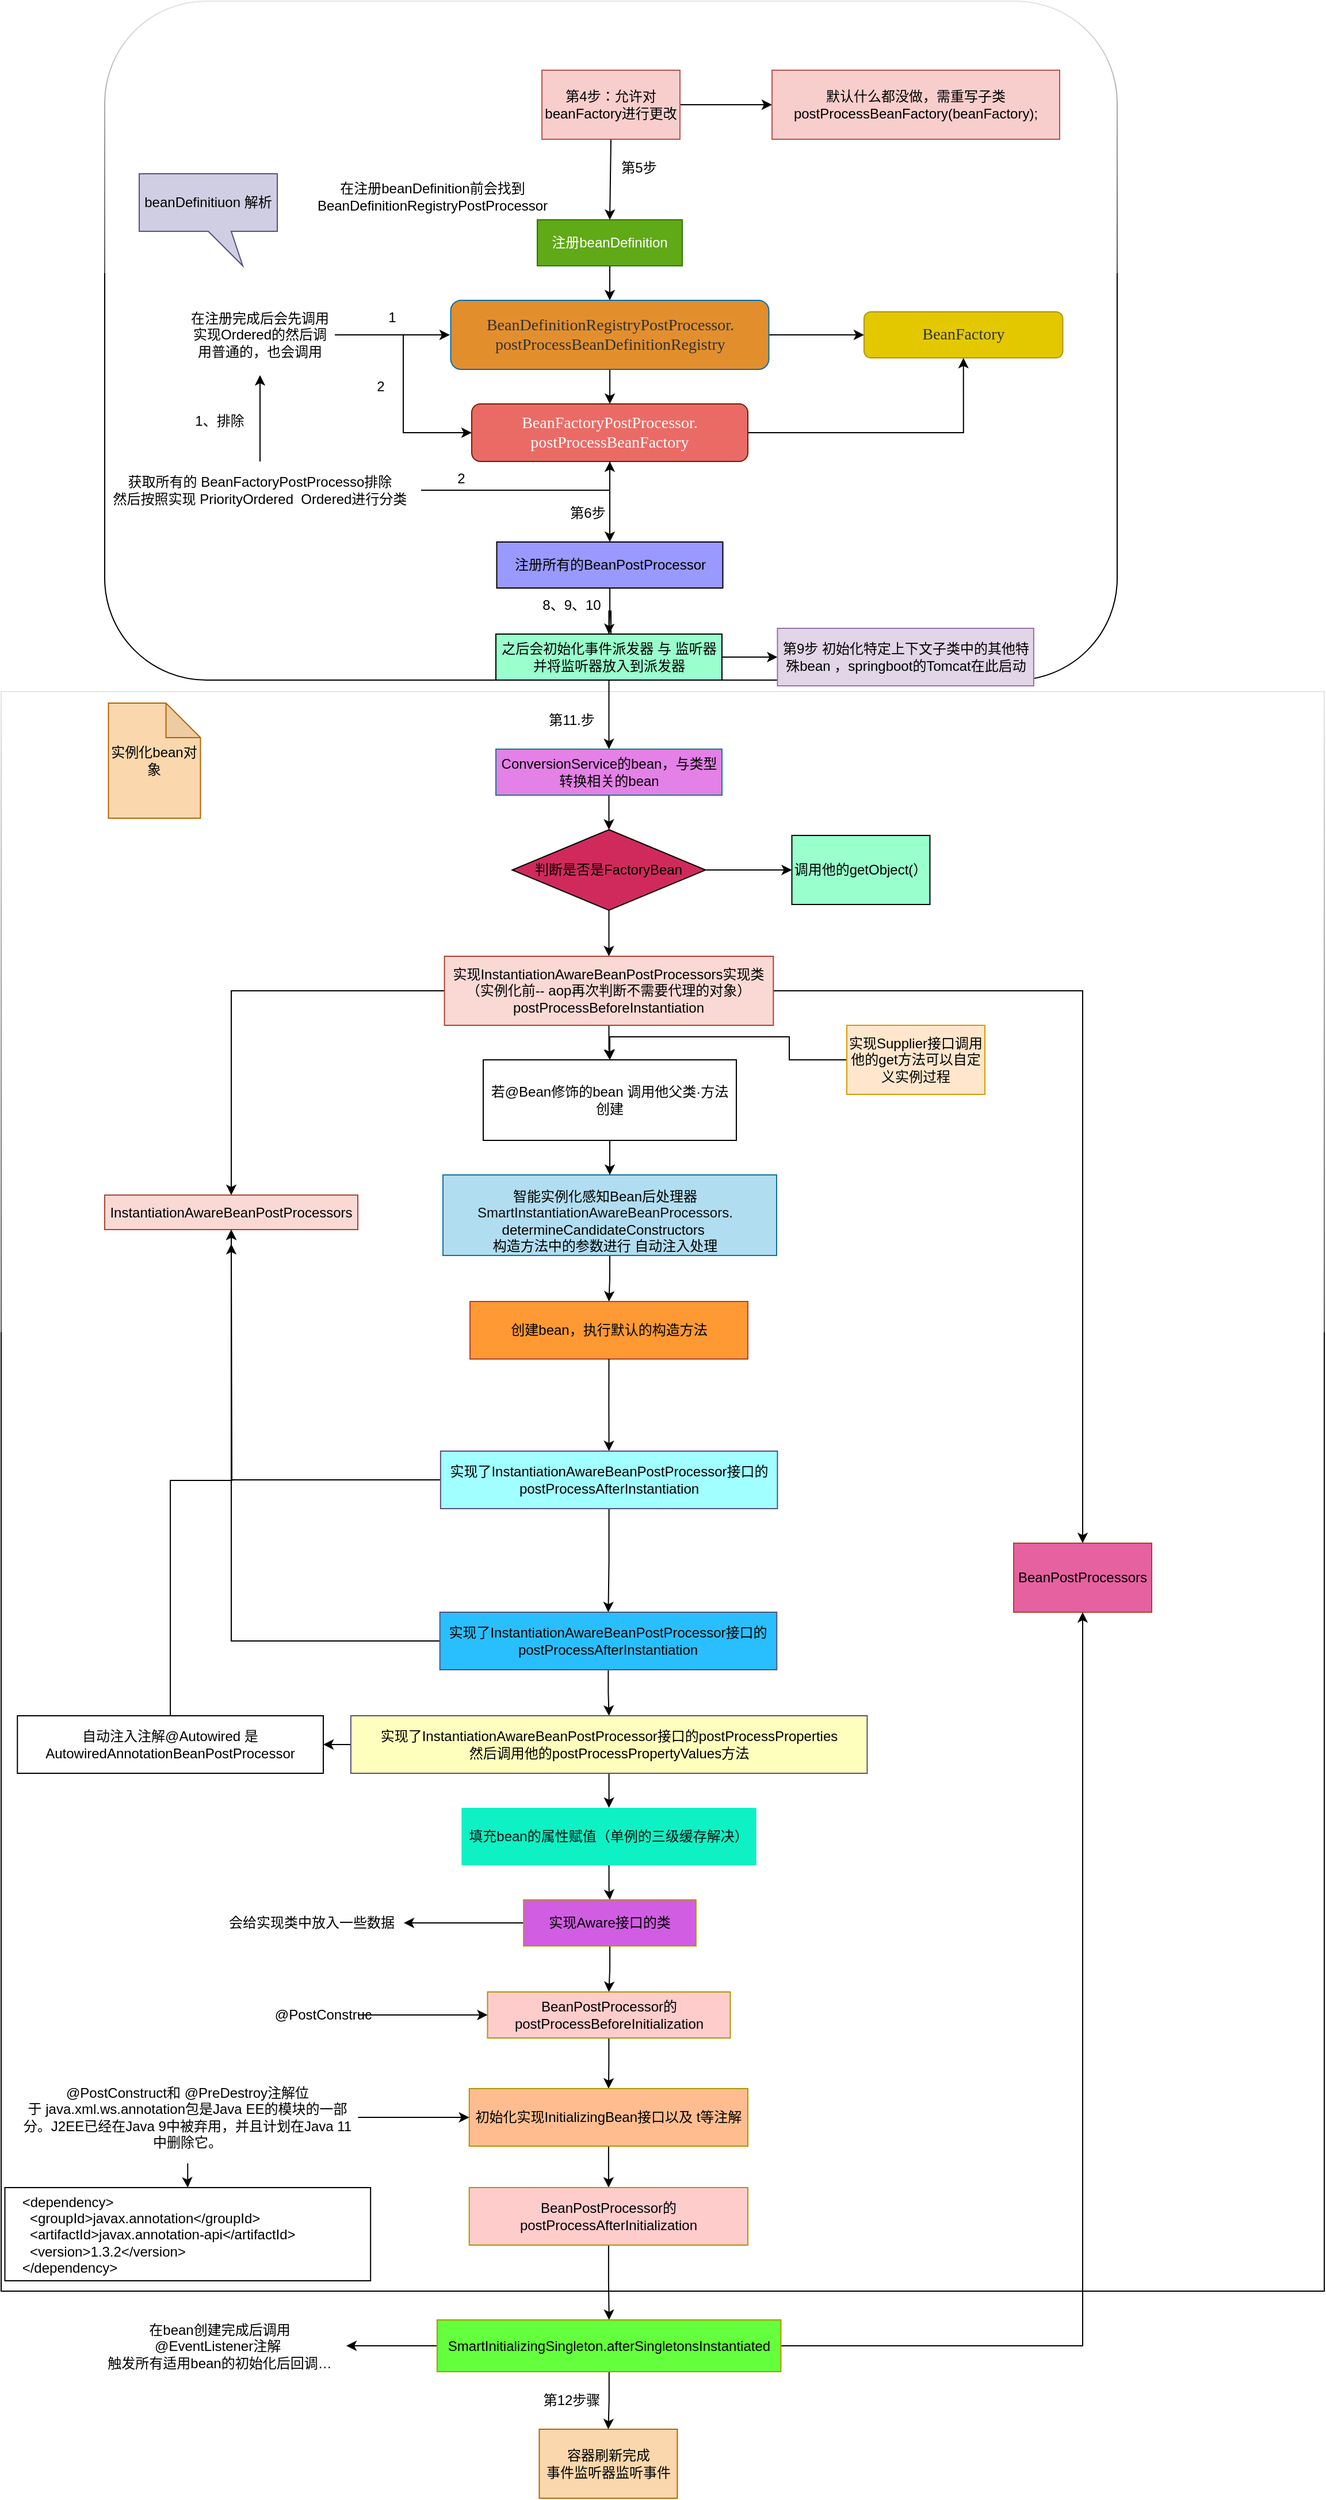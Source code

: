 <mxfile version="21.5.1" type="device">
  <diagram id="8ZaS4gSxLQdrqOeTyZ2O" name="第 1 页">
    <mxGraphModel dx="2245" dy="2037" grid="1" gridSize="10" guides="1" tooltips="1" connect="1" arrows="1" fold="1" page="1" pageScale="1" pageWidth="827" pageHeight="1169" math="0" shadow="0">
      <root>
        <mxCell id="0" />
        <mxCell id="1" parent="0" />
        <mxCell id="maMPtm0s0CEj6C7gCW9L-93" value="" style="rounded=0;whiteSpace=wrap;html=1;glass=1;shadow=0;" parent="1" vertex="1">
          <mxGeometry x="-140" y="490" width="1150" height="1390" as="geometry" />
        </mxCell>
        <mxCell id="maMPtm0s0CEj6C7gCW9L-60" value="" style="rounded=1;whiteSpace=wrap;html=1;glass=1;" parent="1" vertex="1">
          <mxGeometry x="-50" y="-110" width="880" height="590" as="geometry" />
        </mxCell>
        <mxCell id="maMPtm0s0CEj6C7gCW9L-12" style="edgeStyle=orthogonalEdgeStyle;rounded=0;orthogonalLoop=1;jettySize=auto;html=1;exitX=0.5;exitY=1;exitDx=0;exitDy=0;entryX=0.5;entryY=0;entryDx=0;entryDy=0;" parent="1" source="maMPtm0s0CEj6C7gCW9L-1" target="maMPtm0s0CEj6C7gCW9L-10" edge="1">
          <mxGeometry relative="1" as="geometry" />
        </mxCell>
        <mxCell id="maMPtm0s0CEj6C7gCW9L-1" value="注册beanDefinition" style="rounded=0;whiteSpace=wrap;html=1;fillColor=#60a917;fontColor=#ffffff;strokeColor=#2D7600;" parent="1" vertex="1">
          <mxGeometry x="326" y="80" width="126" height="40" as="geometry" />
        </mxCell>
        <mxCell id="maMPtm0s0CEj6C7gCW9L-7" value="在注册beanDefinition前会找到BeanDefinitionRegistryPostProcessor" style="text;html=1;strokeColor=none;fillColor=none;align=center;verticalAlign=middle;whiteSpace=wrap;rounded=0;" parent="1" vertex="1">
          <mxGeometry x="140" y="40" width="190" height="40" as="geometry" />
        </mxCell>
        <mxCell id="maMPtm0s0CEj6C7gCW9L-9" value="" style="endArrow=classic;html=1;rounded=0;entryX=0.5;entryY=0;entryDx=0;entryDy=0;exitX=0.5;exitY=1;exitDx=0;exitDy=0;" parent="1" source="mN9o4LZlMPmxsb-Qik4X-2" target="maMPtm0s0CEj6C7gCW9L-1" edge="1">
          <mxGeometry width="50" height="50" relative="1" as="geometry">
            <mxPoint x="390" y="470" as="sourcePoint" />
            <mxPoint x="440" y="420" as="targetPoint" />
          </mxGeometry>
        </mxCell>
        <mxCell id="maMPtm0s0CEj6C7gCW9L-20" value="" style="edgeStyle=orthogonalEdgeStyle;rounded=0;orthogonalLoop=1;jettySize=auto;html=1;" parent="1" source="maMPtm0s0CEj6C7gCW9L-10" target="maMPtm0s0CEj6C7gCW9L-19" edge="1">
          <mxGeometry relative="1" as="geometry" />
        </mxCell>
        <mxCell id="maMPtm0s0CEj6C7gCW9L-43" value="" style="edgeStyle=orthogonalEdgeStyle;rounded=0;orthogonalLoop=1;jettySize=auto;html=1;" parent="1" source="maMPtm0s0CEj6C7gCW9L-10" target="maMPtm0s0CEj6C7gCW9L-42" edge="1">
          <mxGeometry relative="1" as="geometry" />
        </mxCell>
        <mxCell id="maMPtm0s0CEj6C7gCW9L-10" value="&lt;span style=&quot;color: rgb(50, 50, 50); font-size: 14px; font-style: normal; font-variant-ligatures: normal; font-variant-caps: normal; letter-spacing: normal; orphans: 2; text-align: center; text-indent: 0px; text-transform: none; widows: 2; word-spacing: 0px; -webkit-text-stroke-width: 0px; background-color: rgba(255, 255, 255, 0.01); text-decoration-thickness: initial; text-decoration-style: initial; text-decoration-color: initial; float: none; display: inline !important;&quot;&gt;BeanDefinitionRegistryPostProcessor.&lt;br style=&quot;font-size: 14px;&quot;&gt;postProcessBeanDefinitionRegistry&lt;/span&gt;" style="rounded=1;whiteSpace=wrap;html=1;verticalAlign=middle;fontFamily=Verdana;fontStyle=0;fontSize=14;fillColor=#E28E2D;strokeColor=#006EAF;fontColor=#ffffff;fillStyle=auto;" parent="1" vertex="1">
          <mxGeometry x="250.75" y="150" width="276.5" height="60" as="geometry" />
        </mxCell>
        <mxCell id="maMPtm0s0CEj6C7gCW9L-15" style="edgeStyle=orthogonalEdgeStyle;rounded=0;orthogonalLoop=1;jettySize=auto;html=1;" parent="1" source="maMPtm0s0CEj6C7gCW9L-14" edge="1">
          <mxGeometry relative="1" as="geometry">
            <mxPoint x="250" y="180" as="targetPoint" />
          </mxGeometry>
        </mxCell>
        <mxCell id="maMPtm0s0CEj6C7gCW9L-23" style="edgeStyle=orthogonalEdgeStyle;rounded=0;orthogonalLoop=1;jettySize=auto;html=1;entryX=0;entryY=0.5;entryDx=0;entryDy=0;" parent="1" source="maMPtm0s0CEj6C7gCW9L-14" target="maMPtm0s0CEj6C7gCW9L-19" edge="1">
          <mxGeometry relative="1" as="geometry" />
        </mxCell>
        <mxCell id="maMPtm0s0CEj6C7gCW9L-14" value="在注册完成后会先调用实现Ordered的然后调用普通的，也会调用" style="text;html=1;strokeColor=none;fillColor=none;align=center;verticalAlign=middle;whiteSpace=wrap;rounded=0;" parent="1" vertex="1">
          <mxGeometry x="20" y="145" width="130" height="70" as="geometry" />
        </mxCell>
        <mxCell id="maMPtm0s0CEj6C7gCW9L-30" style="edgeStyle=orthogonalEdgeStyle;rounded=0;orthogonalLoop=1;jettySize=auto;html=1;exitX=0.5;exitY=1;exitDx=0;exitDy=0;entryX=0.5;entryY=0;entryDx=0;entryDy=0;" parent="1" source="maMPtm0s0CEj6C7gCW9L-19" target="maMPtm0s0CEj6C7gCW9L-31" edge="1">
          <mxGeometry relative="1" as="geometry">
            <mxPoint x="389" y="360" as="targetPoint" />
          </mxGeometry>
        </mxCell>
        <mxCell id="maMPtm0s0CEj6C7gCW9L-44" style="edgeStyle=orthogonalEdgeStyle;rounded=0;orthogonalLoop=1;jettySize=auto;html=1;entryX=0.5;entryY=1;entryDx=0;entryDy=0;" parent="1" source="maMPtm0s0CEj6C7gCW9L-19" target="maMPtm0s0CEj6C7gCW9L-42" edge="1">
          <mxGeometry relative="1" as="geometry" />
        </mxCell>
        <mxCell id="maMPtm0s0CEj6C7gCW9L-19" value="BeanFactoryPostProcessor.&lt;br&gt;postProcessBeanFactory" style="rounded=1;whiteSpace=wrap;html=1;verticalAlign=middle;fontFamily=Verdana;fontStyle=0;fontSize=14;fillStyle=auto;fillColor=#EA6B66;fontColor=#ffffff;strokeColor=#6D1F00;" parent="1" vertex="1">
          <mxGeometry x="269" y="240" width="240" height="50" as="geometry" />
        </mxCell>
        <mxCell id="maMPtm0s0CEj6C7gCW9L-24" value="1" style="text;html=1;strokeColor=none;fillColor=none;align=center;verticalAlign=middle;whiteSpace=wrap;rounded=0;" parent="1" vertex="1">
          <mxGeometry x="170" y="150" width="60" height="30" as="geometry" />
        </mxCell>
        <mxCell id="maMPtm0s0CEj6C7gCW9L-25" value="2" style="text;html=1;strokeColor=none;fillColor=none;align=center;verticalAlign=middle;whiteSpace=wrap;rounded=0;" parent="1" vertex="1">
          <mxGeometry x="160" y="210" width="60" height="30" as="geometry" />
        </mxCell>
        <mxCell id="maMPtm0s0CEj6C7gCW9L-28" style="edgeStyle=orthogonalEdgeStyle;rounded=0;orthogonalLoop=1;jettySize=auto;html=1;entryX=0.5;entryY=1;entryDx=0;entryDy=0;" parent="1" source="maMPtm0s0CEj6C7gCW9L-27" target="maMPtm0s0CEj6C7gCW9L-14" edge="1">
          <mxGeometry relative="1" as="geometry" />
        </mxCell>
        <mxCell id="maMPtm0s0CEj6C7gCW9L-34" style="edgeStyle=orthogonalEdgeStyle;rounded=0;orthogonalLoop=1;jettySize=auto;html=1;entryX=0.5;entryY=1;entryDx=0;entryDy=0;" parent="1" source="maMPtm0s0CEj6C7gCW9L-27" target="maMPtm0s0CEj6C7gCW9L-19" edge="1">
          <mxGeometry relative="1" as="geometry" />
        </mxCell>
        <mxCell id="maMPtm0s0CEj6C7gCW9L-27" value="&lt;div class=&quot;mind-clipboard&quot;&gt;获取所有的&amp;nbsp;BeanFactoryPostProcesso排除&lt;div&gt;然后按照实现 PriorityOrdered&amp;nbsp;&amp;nbsp;Ordered进行分类&lt;/div&gt;&lt;/div&gt;" style="text;html=1;strokeColor=none;fillColor=none;align=center;verticalAlign=middle;whiteSpace=wrap;rounded=0;" parent="1" vertex="1">
          <mxGeometry x="-55" y="290" width="280" height="50" as="geometry" />
        </mxCell>
        <mxCell id="maMPtm0s0CEj6C7gCW9L-29" value="1、排除" style="text;html=1;strokeColor=none;fillColor=none;align=center;verticalAlign=middle;whiteSpace=wrap;rounded=0;" parent="1" vertex="1">
          <mxGeometry x="20" y="240" width="60" height="30" as="geometry" />
        </mxCell>
        <mxCell id="maMPtm0s0CEj6C7gCW9L-39" value="" style="edgeStyle=orthogonalEdgeStyle;rounded=0;orthogonalLoop=1;jettySize=auto;html=1;" parent="1" source="maMPtm0s0CEj6C7gCW9L-31" target="maMPtm0s0CEj6C7gCW9L-38" edge="1">
          <mxGeometry relative="1" as="geometry" />
        </mxCell>
        <mxCell id="maMPtm0s0CEj6C7gCW9L-31" value="注册所有的BeanPostProcessor" style="rounded=0;whiteSpace=wrap;html=1;fillColor=#9999FF;" parent="1" vertex="1">
          <mxGeometry x="290.75" y="360" width="196.5" height="40" as="geometry" />
        </mxCell>
        <mxCell id="maMPtm0s0CEj6C7gCW9L-35" value="2" style="text;html=1;strokeColor=none;fillColor=none;align=center;verticalAlign=middle;whiteSpace=wrap;rounded=0;" parent="1" vertex="1">
          <mxGeometry x="230" y="290" width="60" height="30" as="geometry" />
        </mxCell>
        <mxCell id="maMPtm0s0CEj6C7gCW9L-36" value="第6步" style="text;html=1;strokeColor=none;fillColor=none;align=center;verticalAlign=middle;whiteSpace=wrap;rounded=0;" parent="1" vertex="1">
          <mxGeometry x="340" y="320" width="60" height="30" as="geometry" />
        </mxCell>
        <object label="" id="maMPtm0s0CEj6C7gCW9L-48">
          <mxCell style="edgeStyle=orthogonalEdgeStyle;rounded=0;orthogonalLoop=1;jettySize=auto;html=1;" parent="1" source="maMPtm0s0CEj6C7gCW9L-38" target="maMPtm0s0CEj6C7gCW9L-47" edge="1">
            <mxGeometry relative="1" as="geometry">
              <Array as="points">
                <mxPoint x="388" y="510" />
                <mxPoint x="388" y="510" />
              </Array>
            </mxGeometry>
          </mxCell>
        </object>
        <mxCell id="mN9o4LZlMPmxsb-Qik4X-8" style="edgeStyle=orthogonalEdgeStyle;rounded=0;orthogonalLoop=1;jettySize=auto;html=1;" parent="1" source="maMPtm0s0CEj6C7gCW9L-38" target="maMPtm0s0CEj6C7gCW9L-60" edge="1">
          <mxGeometry relative="1" as="geometry" />
        </mxCell>
        <mxCell id="mN9o4LZlMPmxsb-Qik4X-9" value="" style="edgeStyle=orthogonalEdgeStyle;rounded=0;orthogonalLoop=1;jettySize=auto;html=1;" parent="1" source="maMPtm0s0CEj6C7gCW9L-38" target="mN9o4LZlMPmxsb-Qik4X-7" edge="1">
          <mxGeometry relative="1" as="geometry" />
        </mxCell>
        <mxCell id="maMPtm0s0CEj6C7gCW9L-38" value="之后会初始化事件派发器&amp;nbsp;与 监听器 并将监听器放入到派发器" style="rounded=0;whiteSpace=wrap;html=1;fillColor=#99FFCC;" parent="1" vertex="1">
          <mxGeometry x="290" y="440" width="196.5" height="40" as="geometry" />
        </mxCell>
        <mxCell id="maMPtm0s0CEj6C7gCW9L-40" value="8、9、10" style="text;html=1;strokeColor=none;fillColor=none;align=center;verticalAlign=middle;whiteSpace=wrap;rounded=0;" parent="1" vertex="1">
          <mxGeometry x="326" y="400" width="60" height="30" as="geometry" />
        </mxCell>
        <mxCell id="maMPtm0s0CEj6C7gCW9L-42" value="&lt;span style=&quot;color: rgb(50, 50, 50); font-size: 14px; font-style: normal; font-variant-ligatures: normal; font-variant-caps: normal; letter-spacing: normal; orphans: 2; text-align: center; text-indent: 0px; text-transform: none; widows: 2; word-spacing: 0px; -webkit-text-stroke-width: 0px; background-color: rgba(255, 255, 255, 0.01); text-decoration-thickness: initial; text-decoration-style: initial; text-decoration-color: initial; float: none; display: inline !important;&quot;&gt;BeanFactory&lt;/span&gt;" style="rounded=1;whiteSpace=wrap;html=1;verticalAlign=middle;fontFamily=Verdana;fontStyle=0;fontSize=14;fillColor=#e3c800;strokeColor=#B09500;fontColor=#000000;fillStyle=auto;" parent="1" vertex="1">
          <mxGeometry x="610" y="160" width="172.75" height="40" as="geometry" />
        </mxCell>
        <mxCell id="maMPtm0s0CEj6C7gCW9L-53" value="" style="edgeStyle=orthogonalEdgeStyle;rounded=0;orthogonalLoop=1;jettySize=auto;html=1;" parent="1" source="maMPtm0s0CEj6C7gCW9L-47" target="maMPtm0s0CEj6C7gCW9L-52" edge="1">
          <mxGeometry relative="1" as="geometry" />
        </mxCell>
        <mxCell id="maMPtm0s0CEj6C7gCW9L-47" value="ConversionService的bean，与类型转换相关的bean" style="rounded=0;whiteSpace=wrap;html=1;fillColor=#E381E6;strokeColor=#0e8088;" parent="1" vertex="1">
          <mxGeometry x="290" y="540" width="196.5" height="40" as="geometry" />
        </mxCell>
        <mxCell id="maMPtm0s0CEj6C7gCW9L-49" value="第11.步" style="text;strokeColor=none;align=center;fillColor=none;html=1;verticalAlign=middle;whiteSpace=wrap;rounded=0;" parent="1" vertex="1">
          <mxGeometry x="326" y="500" width="60" height="30" as="geometry" />
        </mxCell>
        <mxCell id="maMPtm0s0CEj6C7gCW9L-55" value="" style="edgeStyle=orthogonalEdgeStyle;rounded=0;orthogonalLoop=1;jettySize=auto;html=1;" parent="1" source="maMPtm0s0CEj6C7gCW9L-52" target="maMPtm0s0CEj6C7gCW9L-54" edge="1">
          <mxGeometry relative="1" as="geometry" />
        </mxCell>
        <mxCell id="maMPtm0s0CEj6C7gCW9L-63" value="" style="edgeStyle=orthogonalEdgeStyle;rounded=0;orthogonalLoop=1;jettySize=auto;html=1;" parent="1" source="maMPtm0s0CEj6C7gCW9L-52" target="maMPtm0s0CEj6C7gCW9L-62" edge="1">
          <mxGeometry relative="1" as="geometry" />
        </mxCell>
        <mxCell id="maMPtm0s0CEj6C7gCW9L-52" value="判断是否是FactoryBean" style="rhombus;whiteSpace=wrap;html=1;fillColor=#D02A5C;rounded=0;" parent="1" vertex="1">
          <mxGeometry x="304.22" y="610" width="168.06" height="70" as="geometry" />
        </mxCell>
        <mxCell id="maMPtm0s0CEj6C7gCW9L-54" value="调用他的getObject(）" style="whiteSpace=wrap;html=1;fillColor=#99FFCC;rounded=0;" parent="1" vertex="1">
          <mxGeometry x="547.255" y="615" width="120" height="60" as="geometry" />
        </mxCell>
        <mxCell id="maMPtm0s0CEj6C7gCW9L-57" value="实例化bean对象" style="shape=note;whiteSpace=wrap;html=1;backgroundOutline=1;darkOpacity=0.05;fillColor=#fad7ac;strokeColor=#b46504;" parent="1" vertex="1">
          <mxGeometry x="-46.75" y="500" width="80" height="100" as="geometry" />
        </mxCell>
        <mxCell id="maMPtm0s0CEj6C7gCW9L-61" value="beanDefinitiuon 解析" style="shape=callout;whiteSpace=wrap;html=1;perimeter=calloutPerimeter;fillColor=#d0cee2;strokeColor=#56517e;position2=0.75;" parent="1" vertex="1">
          <mxGeometry x="-20" y="40" width="120" height="80" as="geometry" />
        </mxCell>
        <mxCell id="maMPtm0s0CEj6C7gCW9L-71" value="" style="edgeStyle=orthogonalEdgeStyle;rounded=0;orthogonalLoop=1;jettySize=auto;html=1;" parent="1" source="maMPtm0s0CEj6C7gCW9L-62" target="maMPtm0s0CEj6C7gCW9L-70" edge="1">
          <mxGeometry relative="1" as="geometry" />
        </mxCell>
        <mxCell id="maMPtm0s0CEj6C7gCW9L-92" style="edgeStyle=orthogonalEdgeStyle;rounded=0;orthogonalLoop=1;jettySize=auto;html=1;" parent="1" source="maMPtm0s0CEj6C7gCW9L-62" target="maMPtm0s0CEj6C7gCW9L-90" edge="1">
          <mxGeometry relative="1" as="geometry" />
        </mxCell>
        <mxCell id="maMPtm0s0CEj6C7gCW9L-104" value="" style="edgeStyle=orthogonalEdgeStyle;rounded=0;orthogonalLoop=1;jettySize=auto;html=1;" parent="1" source="maMPtm0s0CEj6C7gCW9L-62" target="maMPtm0s0CEj6C7gCW9L-103" edge="1">
          <mxGeometry relative="1" as="geometry" />
        </mxCell>
        <mxCell id="maMPtm0s0CEj6C7gCW9L-62" value="&lt;div class=&quot;mind-clipboard&quot;&gt;实现InstantiationAwareBeanPostProcessors实现类（实例化前-- aop再次判断不需要代理的对象）postProcessBeforeInstantiation&lt;/div&gt;" style="whiteSpace=wrap;html=1;rounded=0;fillColor=#fad9d5;strokeColor=#ae4132;" parent="1" vertex="1">
          <mxGeometry x="245.31" y="720" width="285.87" height="60" as="geometry" />
        </mxCell>
        <mxCell id="maMPtm0s0CEj6C7gCW9L-64" value="创建bean，执行默认的构造方法" style="whiteSpace=wrap;html=1;fillColor=#FF9933;strokeColor=#ae4132;rounded=0;" parent="1" vertex="1">
          <mxGeometry x="267.51" y="1020" width="241.47" height="50" as="geometry" />
        </mxCell>
        <mxCell id="maMPtm0s0CEj6C7gCW9L-69" value="" style="edgeStyle=orthogonalEdgeStyle;rounded=0;orthogonalLoop=1;jettySize=auto;html=1;exitX=0.5;exitY=1;exitDx=0;exitDy=0;" parent="1" source="maMPtm0s0CEj6C7gCW9L-64" target="maMPtm0s0CEj6C7gCW9L-68" edge="1">
          <mxGeometry relative="1" as="geometry">
            <mxPoint x="389.1" y="1150" as="sourcePoint" />
            <Array as="points" />
          </mxGeometry>
        </mxCell>
        <mxCell id="maMPtm0s0CEj6C7gCW9L-79" value="" style="edgeStyle=orthogonalEdgeStyle;rounded=0;orthogonalLoop=1;jettySize=auto;html=1;" parent="1" source="maMPtm0s0CEj6C7gCW9L-68" target="maMPtm0s0CEj6C7gCW9L-78" edge="1">
          <mxGeometry relative="1" as="geometry" />
        </mxCell>
        <mxCell id="maMPtm0s0CEj6C7gCW9L-94" style="edgeStyle=orthogonalEdgeStyle;rounded=0;orthogonalLoop=1;jettySize=auto;html=1;" parent="1" source="maMPtm0s0CEj6C7gCW9L-68" target="maMPtm0s0CEj6C7gCW9L-70" edge="1">
          <mxGeometry relative="1" as="geometry" />
        </mxCell>
        <mxCell id="maMPtm0s0CEj6C7gCW9L-68" value="实现了InstantiationAwareBeanPostProcessor&lt;span style=&quot;background-color: initial;&quot;&gt;接口的&lt;/span&gt;postProcessAfterInstantiation" style="whiteSpace=wrap;html=1;fillColor=#A1FFFF;strokeColor=#56517e;rounded=0;" parent="1" vertex="1">
          <mxGeometry x="241.93" y="1150" width="292.8" height="50" as="geometry" />
        </mxCell>
        <mxCell id="maMPtm0s0CEj6C7gCW9L-70" value="InstantiationAwareBeanPostProcessors" style="whiteSpace=wrap;html=1;fillColor=#fad9d5;strokeColor=#ae4132;rounded=0;" parent="1" vertex="1">
          <mxGeometry x="-50" y="927.5" width="220" height="30" as="geometry" />
        </mxCell>
        <mxCell id="maMPtm0s0CEj6C7gCW9L-95" style="edgeStyle=orthogonalEdgeStyle;rounded=0;orthogonalLoop=1;jettySize=auto;html=1;entryX=0.5;entryY=1;entryDx=0;entryDy=0;" parent="1" source="maMPtm0s0CEj6C7gCW9L-78" target="maMPtm0s0CEj6C7gCW9L-70" edge="1">
          <mxGeometry relative="1" as="geometry" />
        </mxCell>
        <mxCell id="maMPtm0s0CEj6C7gCW9L-97" value="" style="edgeStyle=orthogonalEdgeStyle;rounded=0;orthogonalLoop=1;jettySize=auto;html=1;" parent="1" source="maMPtm0s0CEj6C7gCW9L-78" target="maMPtm0s0CEj6C7gCW9L-96" edge="1">
          <mxGeometry relative="1" as="geometry" />
        </mxCell>
        <mxCell id="maMPtm0s0CEj6C7gCW9L-78" value="实现了InstantiationAwareBeanPostProcessor&lt;span style=&quot;background-color: initial;&quot;&gt;接口的&lt;/span&gt;postProcessAfterInstantiation" style="whiteSpace=wrap;html=1;fillColor=#29BFFF;strokeColor=#56517e;rounded=0;" parent="1" vertex="1">
          <mxGeometry x="241.33" y="1290" width="292.8" height="50" as="geometry" />
        </mxCell>
        <mxCell id="maMPtm0s0CEj6C7gCW9L-85" style="edgeStyle=orthogonalEdgeStyle;rounded=0;orthogonalLoop=1;jettySize=auto;html=1;" parent="1" source="maMPtm0s0CEj6C7gCW9L-82" target="maMPtm0s0CEj6C7gCW9L-64" edge="1">
          <mxGeometry relative="1" as="geometry" />
        </mxCell>
        <mxCell id="maMPtm0s0CEj6C7gCW9L-82" value="&lt;span style=&quot;color: rgb(0, 0, 0); font-family: Helvetica; font-size: 12px; font-style: normal; font-variant-ligatures: normal; font-variant-caps: normal; font-weight: 400; letter-spacing: normal; orphans: 2; text-align: center; text-indent: 0px; text-transform: none; widows: 2; word-spacing: 0px; -webkit-text-stroke-width: 0px; background-color: rgb(251, 251, 251); text-decoration-thickness: initial; text-decoration-style: initial; text-decoration-color: initial; float: none; display: inline !important;&quot;&gt;&lt;br&gt;&lt;/span&gt;" style="rounded=0;whiteSpace=wrap;html=1;fillColor=#b1ddf0;strokeColor=#10739e;" parent="1" vertex="1">
          <mxGeometry x="244" y="910" width="290" height="70" as="geometry" />
        </mxCell>
        <mxCell id="maMPtm0s0CEj6C7gCW9L-87" value="&lt;br style=&quot;border-color: var(--border-color);&quot;&gt;智能实例化感知Bean后处理器&lt;span style=&quot;border-color: var(--border-color);&quot;&gt;&lt;font style=&quot;border-color: var(--border-color);&quot; color=&quot;#0d0d0d&quot;&gt;SmartInstantiationAwareBeanProcessors&lt;/font&gt;&lt;/span&gt;&lt;span style=&quot;border-color: var(--border-color);&quot;&gt;.&lt;br style=&quot;border-color: var(--border-color);&quot;&gt;determineCandidateConstructors&amp;nbsp;&lt;br style=&quot;border-color: var(--border-color);&quot;&gt;构造方法中的参数进行 自动注入处理&lt;/span&gt;" style="text;html=1;strokeColor=none;fillColor=none;align=center;verticalAlign=middle;whiteSpace=wrap;rounded=0;" parent="1" vertex="1">
          <mxGeometry x="255" y="910" width="260" height="65" as="geometry" />
        </mxCell>
        <mxCell id="maMPtm0s0CEj6C7gCW9L-91" value="" style="edgeStyle=orthogonalEdgeStyle;rounded=0;orthogonalLoop=1;jettySize=auto;html=1;" parent="1" source="maMPtm0s0CEj6C7gCW9L-90" target="maMPtm0s0CEj6C7gCW9L-82" edge="1">
          <mxGeometry relative="1" as="geometry" />
        </mxCell>
        <mxCell id="maMPtm0s0CEj6C7gCW9L-90" value="若@Bean修饰的bean&amp;nbsp;调用他父类·方法创建" style="rounded=0;whiteSpace=wrap;html=1;" parent="1" vertex="1">
          <mxGeometry x="279" y="810" width="220" height="70" as="geometry" />
        </mxCell>
        <mxCell id="maMPtm0s0CEj6C7gCW9L-99" value="" style="edgeStyle=orthogonalEdgeStyle;rounded=0;orthogonalLoop=1;jettySize=auto;html=1;" parent="1" source="maMPtm0s0CEj6C7gCW9L-96" target="maMPtm0s0CEj6C7gCW9L-98" edge="1">
          <mxGeometry relative="1" as="geometry" />
        </mxCell>
        <mxCell id="maMPtm0s0CEj6C7gCW9L-102" value="" style="edgeStyle=orthogonalEdgeStyle;rounded=0;orthogonalLoop=1;jettySize=auto;html=1;" parent="1" source="maMPtm0s0CEj6C7gCW9L-96" target="maMPtm0s0CEj6C7gCW9L-101" edge="1">
          <mxGeometry relative="1" as="geometry" />
        </mxCell>
        <mxCell id="maMPtm0s0CEj6C7gCW9L-96" value="实现了InstantiationAwareBeanPostProcessor&lt;span style=&quot;background-color: initial;&quot;&gt;接口的&lt;/span&gt;postProcessProperties&lt;br&gt;然后调用他的postProcessPropertyValues方法" style="whiteSpace=wrap;html=1;fillColor=#FFFFBD;strokeColor=#56517e;rounded=0;" parent="1" vertex="1">
          <mxGeometry x="163.93" y="1380" width="448.8" height="50" as="geometry" />
        </mxCell>
        <mxCell id="maMPtm0s0CEj6C7gCW9L-100" style="edgeStyle=orthogonalEdgeStyle;rounded=0;orthogonalLoop=1;jettySize=auto;html=1;" parent="1" source="maMPtm0s0CEj6C7gCW9L-98" edge="1">
          <mxGeometry relative="1" as="geometry">
            <mxPoint x="60" y="970" as="targetPoint" />
          </mxGeometry>
        </mxCell>
        <mxCell id="maMPtm0s0CEj6C7gCW9L-98" value="自动注入注解@Autowired 是AutowiredAnnotationBeanPostProcessor" style="whiteSpace=wrap;html=1;rounded=0;" parent="1" vertex="1">
          <mxGeometry x="-125.87" y="1380" width="265.87" height="50" as="geometry" />
        </mxCell>
        <mxCell id="maMPtm0s0CEj6C7gCW9L-106" value="" style="edgeStyle=orthogonalEdgeStyle;rounded=0;orthogonalLoop=1;jettySize=auto;html=1;" parent="1" source="maMPtm0s0CEj6C7gCW9L-101" target="maMPtm0s0CEj6C7gCW9L-105" edge="1">
          <mxGeometry relative="1" as="geometry" />
        </mxCell>
        <mxCell id="maMPtm0s0CEj6C7gCW9L-101" value="&lt;font color=&quot;#0d0d0d&quot;&gt;填充bean的属性赋值（单例的三级缓存解决）&lt;/font&gt;" style="whiteSpace=wrap;html=1;fillColor=#0EF1C4;strokeColor=none;rounded=0;fontColor=#ffffff;fillStyle=auto;" parent="1" vertex="1">
          <mxGeometry x="260.15" y="1460" width="256.18" height="50" as="geometry" />
        </mxCell>
        <mxCell id="maMPtm0s0CEj6C7gCW9L-103" value="BeanPostProcessors" style="whiteSpace=wrap;html=1;fillColor=#E6619F;strokeColor=#ae4132;rounded=0;" parent="1" vertex="1">
          <mxGeometry x="739.995" y="1230" width="120" height="60" as="geometry" />
        </mxCell>
        <mxCell id="maMPtm0s0CEj6C7gCW9L-109" style="edgeStyle=orthogonalEdgeStyle;rounded=0;orthogonalLoop=1;jettySize=auto;html=1;" parent="1" source="maMPtm0s0CEj6C7gCW9L-105" target="maMPtm0s0CEj6C7gCW9L-108" edge="1">
          <mxGeometry relative="1" as="geometry" />
        </mxCell>
        <mxCell id="maMPtm0s0CEj6C7gCW9L-111" value="" style="edgeStyle=orthogonalEdgeStyle;rounded=0;orthogonalLoop=1;jettySize=auto;html=1;" parent="1" source="maMPtm0s0CEj6C7gCW9L-105" target="maMPtm0s0CEj6C7gCW9L-110" edge="1">
          <mxGeometry relative="1" as="geometry" />
        </mxCell>
        <mxCell id="maMPtm0s0CEj6C7gCW9L-105" value="实现Aware接口的类" style="whiteSpace=wrap;html=1;fillColor=#D15DE3;strokeColor=#B09500;rounded=0;fontColor=#000000;fillStyle=auto;" parent="1" vertex="1">
          <mxGeometry x="314.07" y="1540" width="149.85" height="40" as="geometry" />
        </mxCell>
        <mxCell id="maMPtm0s0CEj6C7gCW9L-108" value="会给实现类中放入一些数据" style="text;html=1;strokeColor=none;fillColor=none;align=center;verticalAlign=middle;whiteSpace=wrap;rounded=0;" parent="1" vertex="1">
          <mxGeometry x="50" y="1550" width="160" height="20" as="geometry" />
        </mxCell>
        <mxCell id="maMPtm0s0CEj6C7gCW9L-113" value="" style="edgeStyle=orthogonalEdgeStyle;rounded=0;orthogonalLoop=1;jettySize=auto;html=1;" parent="1" source="maMPtm0s0CEj6C7gCW9L-110" target="maMPtm0s0CEj6C7gCW9L-112" edge="1">
          <mxGeometry relative="1" as="geometry" />
        </mxCell>
        <mxCell id="maMPtm0s0CEj6C7gCW9L-110" value="BeanPostProcessor的postProcessBeforeInitialization" style="whiteSpace=wrap;html=1;fillColor=#FFCCCC;strokeColor=#B09500;fontColor=#000000;rounded=0;fillStyle=auto;" parent="1" vertex="1">
          <mxGeometry x="282.74" y="1620" width="211.01" height="40" as="geometry" />
        </mxCell>
        <mxCell id="maMPtm0s0CEj6C7gCW9L-123" value="" style="edgeStyle=orthogonalEdgeStyle;rounded=0;orthogonalLoop=1;jettySize=auto;html=1;" parent="1" source="maMPtm0s0CEj6C7gCW9L-112" target="maMPtm0s0CEj6C7gCW9L-122" edge="1">
          <mxGeometry relative="1" as="geometry" />
        </mxCell>
        <mxCell id="maMPtm0s0CEj6C7gCW9L-112" value="初始化实现InitializingBean接口以及 t等注解" style="whiteSpace=wrap;html=1;fillColor=#FFBC8F;strokeColor=#B09500;fontColor=#000000;rounded=0;fillStyle=auto;" parent="1" vertex="1">
          <mxGeometry x="266.86" y="1704" width="242.14" height="50" as="geometry" />
        </mxCell>
        <mxCell id="maMPtm0s0CEj6C7gCW9L-119" style="edgeStyle=orthogonalEdgeStyle;rounded=0;orthogonalLoop=1;jettySize=auto;html=1;" parent="1" source="maMPtm0s0CEj6C7gCW9L-118" target="maMPtm0s0CEj6C7gCW9L-112" edge="1">
          <mxGeometry relative="1" as="geometry" />
        </mxCell>
        <mxCell id="maMPtm0s0CEj6C7gCW9L-121" value="" style="edgeStyle=orthogonalEdgeStyle;rounded=0;orthogonalLoop=1;jettySize=auto;html=1;" parent="1" source="maMPtm0s0CEj6C7gCW9L-118" target="maMPtm0s0CEj6C7gCW9L-120" edge="1">
          <mxGeometry relative="1" as="geometry" />
        </mxCell>
        <mxCell id="maMPtm0s0CEj6C7gCW9L-118" value="@PostConstruct和&amp;nbsp;@PreDestroy注解位于&amp;nbsp;java.xml.ws.annotation包是Java EE的模块的一部分。J2EE已经在Java 9中被弃用，并且计划在Java 11中删除它。" style="text;html=1;strokeColor=none;fillColor=none;align=center;verticalAlign=middle;whiteSpace=wrap;rounded=0;" parent="1" vertex="1">
          <mxGeometry x="-125.87" y="1689" width="296.07" height="80" as="geometry" />
        </mxCell>
        <mxCell id="maMPtm0s0CEj6C7gCW9L-120" value="&lt;div&gt;&amp;nbsp; &amp;nbsp; &amp;lt;dependency&amp;gt;&lt;/div&gt;&lt;div&gt;&amp;nbsp; &amp;nbsp; &amp;nbsp; &amp;lt;groupId&amp;gt;javax.annotation&amp;lt;/groupId&amp;gt;&lt;/div&gt;&lt;div&gt;&amp;nbsp; &amp;nbsp; &amp;nbsp; &amp;lt;artifactId&amp;gt;javax.annotation-api&amp;lt;/artifactId&amp;gt;&lt;/div&gt;&lt;div&gt;&amp;nbsp; &amp;nbsp; &amp;nbsp; &amp;lt;version&amp;gt;1.3.2&amp;lt;/version&amp;gt;&lt;/div&gt;&lt;div&gt;&amp;nbsp; &amp;nbsp; &amp;lt;/dependency&amp;gt;&lt;/div&gt;" style="whiteSpace=wrap;html=1;align=left;" parent="1" vertex="1">
          <mxGeometry x="-136.75" y="1790" width="317.83" height="81" as="geometry" />
        </mxCell>
        <mxCell id="maMPtm0s0CEj6C7gCW9L-125" value="" style="edgeStyle=orthogonalEdgeStyle;rounded=0;orthogonalLoop=1;jettySize=auto;html=1;" parent="1" source="maMPtm0s0CEj6C7gCW9L-122" target="maMPtm0s0CEj6C7gCW9L-124" edge="1">
          <mxGeometry relative="1" as="geometry" />
        </mxCell>
        <mxCell id="maMPtm0s0CEj6C7gCW9L-122" value="BeanPostProcessor的postProcessAfterInitialization" style="whiteSpace=wrap;html=1;fillColor=#FFCCCC;strokeColor=#B09500;fontColor=#000000;rounded=0;fillStyle=auto;" parent="1" vertex="1">
          <mxGeometry x="266.86" y="1790" width="242.14" height="50" as="geometry" />
        </mxCell>
        <mxCell id="maMPtm0s0CEj6C7gCW9L-127" style="edgeStyle=orthogonalEdgeStyle;rounded=0;orthogonalLoop=1;jettySize=auto;html=1;entryX=0.5;entryY=1;entryDx=0;entryDy=0;" parent="1" source="maMPtm0s0CEj6C7gCW9L-124" target="maMPtm0s0CEj6C7gCW9L-103" edge="1">
          <mxGeometry relative="1" as="geometry" />
        </mxCell>
        <mxCell id="maMPtm0s0CEj6C7gCW9L-128" style="edgeStyle=orthogonalEdgeStyle;rounded=0;orthogonalLoop=1;jettySize=auto;html=1;entryX=1;entryY=0.5;entryDx=0;entryDy=0;" parent="1" source="maMPtm0s0CEj6C7gCW9L-124" target="maMPtm0s0CEj6C7gCW9L-126" edge="1">
          <mxGeometry relative="1" as="geometry" />
        </mxCell>
        <mxCell id="maMPtm0s0CEj6C7gCW9L-130" value="" style="edgeStyle=orthogonalEdgeStyle;rounded=0;orthogonalLoop=1;jettySize=auto;html=1;" parent="1" source="maMPtm0s0CEj6C7gCW9L-124" target="maMPtm0s0CEj6C7gCW9L-129" edge="1">
          <mxGeometry relative="1" as="geometry" />
        </mxCell>
        <mxCell id="maMPtm0s0CEj6C7gCW9L-124" value="SmartInitializingSingleton.afterSingletonsInstantiated" style="whiteSpace=wrap;html=1;fillColor=#64FF3D;strokeColor=#B09500;fontColor=#000000;rounded=0;fillStyle=auto;gradientColor=none;" parent="1" vertex="1">
          <mxGeometry x="238.95" y="1905" width="298.76" height="45" as="geometry" />
        </mxCell>
        <mxCell id="maMPtm0s0CEj6C7gCW9L-126" value="在bean创建完成后调用&lt;br&gt;&lt;div class=&quot;mind-clipboard&quot;&gt;@EventListener注解&amp;nbsp;&lt;div&gt;触发所有适用bean的初始化后回调…&lt;/div&gt;&lt;/div&gt;" style="text;html=1;strokeColor=none;fillColor=none;align=center;verticalAlign=middle;whiteSpace=wrap;rounded=0;" parent="1" vertex="1">
          <mxGeometry x="-60" y="1907.5" width="220" height="40" as="geometry" />
        </mxCell>
        <mxCell id="maMPtm0s0CEj6C7gCW9L-129" value="容器刷新完成 &lt;br&gt;事件监听器监听事件" style="whiteSpace=wrap;html=1;fillColor=#fad7ac;strokeColor=#b46504;rounded=0;fillStyle=auto;" parent="1" vertex="1">
          <mxGeometry x="327.73" y="2000" width="120" height="60" as="geometry" />
        </mxCell>
        <mxCell id="maMPtm0s0CEj6C7gCW9L-131" value="第12步骤" style="text;html=1;strokeColor=none;fillColor=none;align=center;verticalAlign=middle;whiteSpace=wrap;rounded=0;" parent="1" vertex="1">
          <mxGeometry x="326" y="1960" width="60" height="30" as="geometry" />
        </mxCell>
        <mxCell id="q5EA06VakYcDXkZC39YS-2" style="edgeStyle=orthogonalEdgeStyle;rounded=0;orthogonalLoop=1;jettySize=auto;html=1;entryX=0;entryY=0.5;entryDx=0;entryDy=0;" parent="1" source="q5EA06VakYcDXkZC39YS-1" target="maMPtm0s0CEj6C7gCW9L-110" edge="1">
          <mxGeometry relative="1" as="geometry" />
        </mxCell>
        <mxCell id="q5EA06VakYcDXkZC39YS-1" value="@PostConstruc" style="text;html=1;strokeColor=none;fillColor=none;align=center;verticalAlign=middle;whiteSpace=wrap;rounded=0;" parent="1" vertex="1">
          <mxGeometry x="110" y="1625" width="60" height="30" as="geometry" />
        </mxCell>
        <mxCell id="mN9o4LZlMPmxsb-Qik4X-6" value="" style="edgeStyle=orthogonalEdgeStyle;rounded=0;orthogonalLoop=1;jettySize=auto;html=1;" parent="1" source="mN9o4LZlMPmxsb-Qik4X-2" target="mN9o4LZlMPmxsb-Qik4X-5" edge="1">
          <mxGeometry relative="1" as="geometry" />
        </mxCell>
        <mxCell id="mN9o4LZlMPmxsb-Qik4X-2" value="第4步：允许对beanFactory进行更改" style="rounded=0;whiteSpace=wrap;html=1;fillColor=#f8cecc;strokeColor=#b85450;" parent="1" vertex="1">
          <mxGeometry x="330" y="-50" width="120" height="60" as="geometry" />
        </mxCell>
        <mxCell id="mN9o4LZlMPmxsb-Qik4X-3" value="第5步" style="text;html=1;align=center;verticalAlign=middle;resizable=0;points=[];autosize=1;strokeColor=none;fillColor=none;" parent="1" vertex="1">
          <mxGeometry x="389" y="20" width="50" height="30" as="geometry" />
        </mxCell>
        <mxCell id="mN9o4LZlMPmxsb-Qik4X-5" value="默认什么都没做，需重写子类&lt;br&gt;postProcessBeanFactory(beanFactory);" style="rounded=0;whiteSpace=wrap;html=1;fillColor=#f8cecc;strokeColor=#b85450;" parent="1" vertex="1">
          <mxGeometry x="530" y="-50" width="250" height="60" as="geometry" />
        </mxCell>
        <mxCell id="mN9o4LZlMPmxsb-Qik4X-7" value="第9步&amp;nbsp;初始化特定上下文子类中的其他特殊bean ，springboot的Tomcat在此启动" style="rounded=0;whiteSpace=wrap;html=1;fillColor=#e1d5e7;strokeColor=#9673a6;" parent="1" vertex="1">
          <mxGeometry x="534.73" y="435" width="222.74" height="50" as="geometry" />
        </mxCell>
        <mxCell id="H09hKBn7YuqLawT43Xio-2" value="" style="edgeStyle=orthogonalEdgeStyle;rounded=0;orthogonalLoop=1;jettySize=auto;html=1;" edge="1" parent="1" source="H09hKBn7YuqLawT43Xio-1" target="maMPtm0s0CEj6C7gCW9L-90">
          <mxGeometry relative="1" as="geometry">
            <Array as="points">
              <mxPoint x="545" y="810" />
              <mxPoint x="545" y="790" />
              <mxPoint x="389" y="790" />
            </Array>
          </mxGeometry>
        </mxCell>
        <mxCell id="H09hKBn7YuqLawT43Xio-1" value="实现Supplier接口调用他的get方法可以自定义实例过程" style="rounded=0;whiteSpace=wrap;html=1;fillColor=#ffe6cc;strokeColor=#d79b00;" vertex="1" parent="1">
          <mxGeometry x="595" y="780" width="120" height="60" as="geometry" />
        </mxCell>
      </root>
    </mxGraphModel>
  </diagram>
</mxfile>

